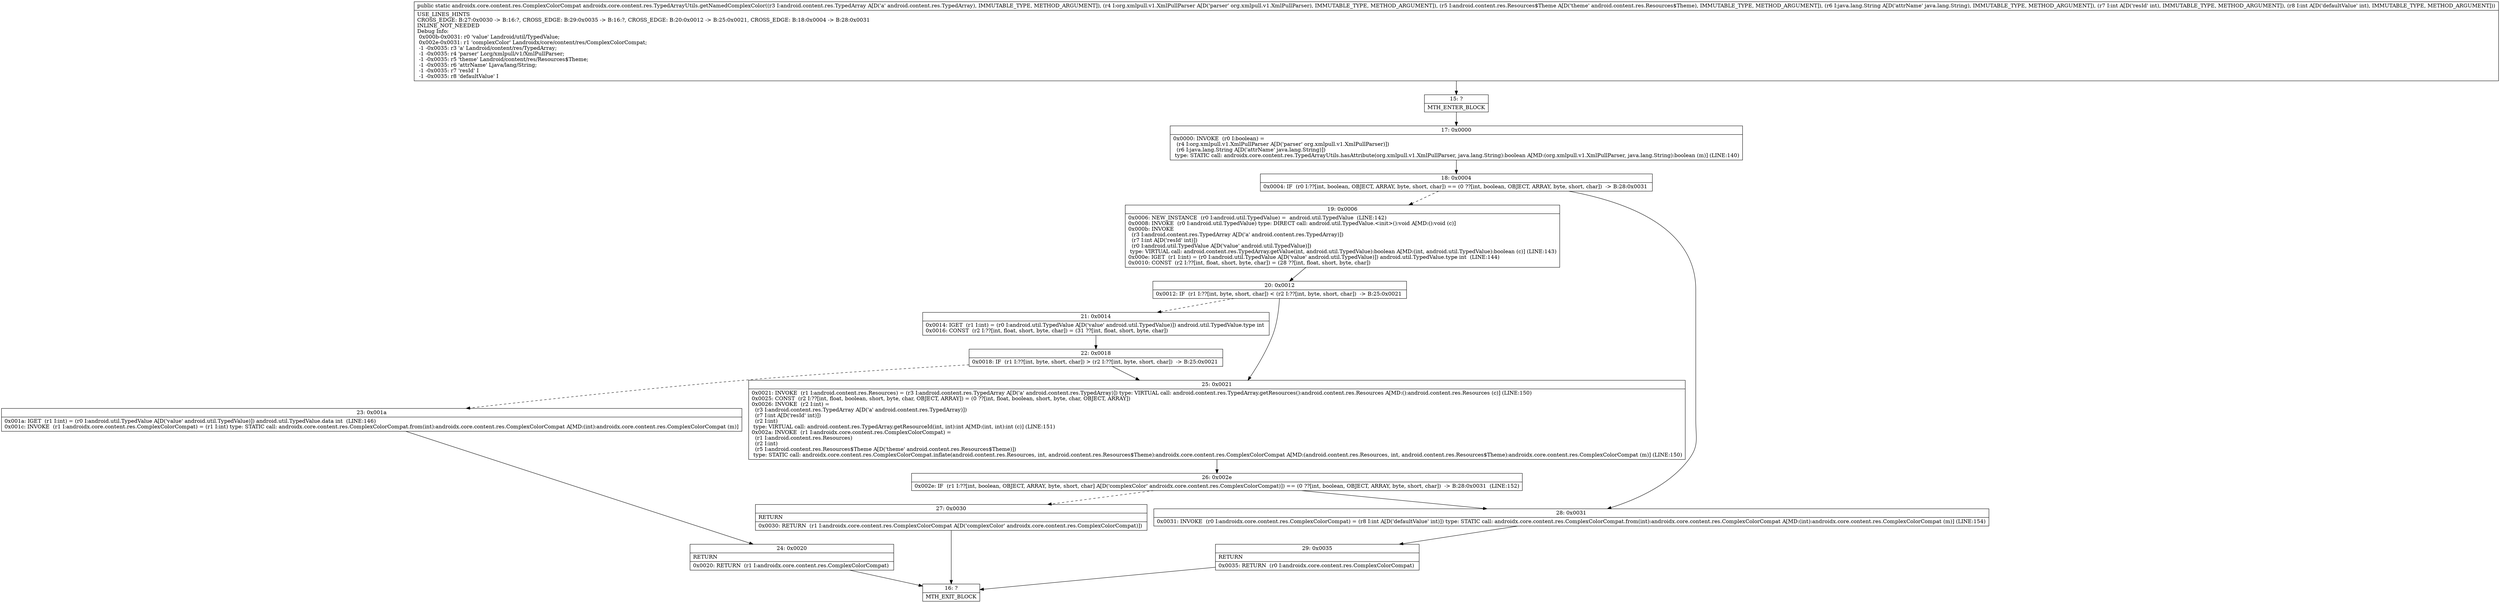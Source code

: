 digraph "CFG forandroidx.core.content.res.TypedArrayUtils.getNamedComplexColor(Landroid\/content\/res\/TypedArray;Lorg\/xmlpull\/v1\/XmlPullParser;Landroid\/content\/res\/Resources$Theme;Ljava\/lang\/String;II)Landroidx\/core\/content\/res\/ComplexColorCompat;" {
Node_15 [shape=record,label="{15\:\ ?|MTH_ENTER_BLOCK\l}"];
Node_17 [shape=record,label="{17\:\ 0x0000|0x0000: INVOKE  (r0 I:boolean) = \l  (r4 I:org.xmlpull.v1.XmlPullParser A[D('parser' org.xmlpull.v1.XmlPullParser)])\l  (r6 I:java.lang.String A[D('attrName' java.lang.String)])\l type: STATIC call: androidx.core.content.res.TypedArrayUtils.hasAttribute(org.xmlpull.v1.XmlPullParser, java.lang.String):boolean A[MD:(org.xmlpull.v1.XmlPullParser, java.lang.String):boolean (m)] (LINE:140)\l}"];
Node_18 [shape=record,label="{18\:\ 0x0004|0x0004: IF  (r0 I:??[int, boolean, OBJECT, ARRAY, byte, short, char]) == (0 ??[int, boolean, OBJECT, ARRAY, byte, short, char])  \-\> B:28:0x0031 \l}"];
Node_19 [shape=record,label="{19\:\ 0x0006|0x0006: NEW_INSTANCE  (r0 I:android.util.TypedValue) =  android.util.TypedValue  (LINE:142)\l0x0008: INVOKE  (r0 I:android.util.TypedValue) type: DIRECT call: android.util.TypedValue.\<init\>():void A[MD:():void (c)]\l0x000b: INVOKE  \l  (r3 I:android.content.res.TypedArray A[D('a' android.content.res.TypedArray)])\l  (r7 I:int A[D('resId' int)])\l  (r0 I:android.util.TypedValue A[D('value' android.util.TypedValue)])\l type: VIRTUAL call: android.content.res.TypedArray.getValue(int, android.util.TypedValue):boolean A[MD:(int, android.util.TypedValue):boolean (c)] (LINE:143)\l0x000e: IGET  (r1 I:int) = (r0 I:android.util.TypedValue A[D('value' android.util.TypedValue)]) android.util.TypedValue.type int  (LINE:144)\l0x0010: CONST  (r2 I:??[int, float, short, byte, char]) = (28 ??[int, float, short, byte, char]) \l}"];
Node_20 [shape=record,label="{20\:\ 0x0012|0x0012: IF  (r1 I:??[int, byte, short, char]) \< (r2 I:??[int, byte, short, char])  \-\> B:25:0x0021 \l}"];
Node_21 [shape=record,label="{21\:\ 0x0014|0x0014: IGET  (r1 I:int) = (r0 I:android.util.TypedValue A[D('value' android.util.TypedValue)]) android.util.TypedValue.type int \l0x0016: CONST  (r2 I:??[int, float, short, byte, char]) = (31 ??[int, float, short, byte, char]) \l}"];
Node_22 [shape=record,label="{22\:\ 0x0018|0x0018: IF  (r1 I:??[int, byte, short, char]) \> (r2 I:??[int, byte, short, char])  \-\> B:25:0x0021 \l}"];
Node_23 [shape=record,label="{23\:\ 0x001a|0x001a: IGET  (r1 I:int) = (r0 I:android.util.TypedValue A[D('value' android.util.TypedValue)]) android.util.TypedValue.data int  (LINE:146)\l0x001c: INVOKE  (r1 I:androidx.core.content.res.ComplexColorCompat) = (r1 I:int) type: STATIC call: androidx.core.content.res.ComplexColorCompat.from(int):androidx.core.content.res.ComplexColorCompat A[MD:(int):androidx.core.content.res.ComplexColorCompat (m)]\l}"];
Node_24 [shape=record,label="{24\:\ 0x0020|RETURN\l|0x0020: RETURN  (r1 I:androidx.core.content.res.ComplexColorCompat) \l}"];
Node_16 [shape=record,label="{16\:\ ?|MTH_EXIT_BLOCK\l}"];
Node_25 [shape=record,label="{25\:\ 0x0021|0x0021: INVOKE  (r1 I:android.content.res.Resources) = (r3 I:android.content.res.TypedArray A[D('a' android.content.res.TypedArray)]) type: VIRTUAL call: android.content.res.TypedArray.getResources():android.content.res.Resources A[MD:():android.content.res.Resources (c)] (LINE:150)\l0x0025: CONST  (r2 I:??[int, float, boolean, short, byte, char, OBJECT, ARRAY]) = (0 ??[int, float, boolean, short, byte, char, OBJECT, ARRAY]) \l0x0026: INVOKE  (r2 I:int) = \l  (r3 I:android.content.res.TypedArray A[D('a' android.content.res.TypedArray)])\l  (r7 I:int A[D('resId' int)])\l  (r2 I:int)\l type: VIRTUAL call: android.content.res.TypedArray.getResourceId(int, int):int A[MD:(int, int):int (c)] (LINE:151)\l0x002a: INVOKE  (r1 I:androidx.core.content.res.ComplexColorCompat) = \l  (r1 I:android.content.res.Resources)\l  (r2 I:int)\l  (r5 I:android.content.res.Resources$Theme A[D('theme' android.content.res.Resources$Theme)])\l type: STATIC call: androidx.core.content.res.ComplexColorCompat.inflate(android.content.res.Resources, int, android.content.res.Resources$Theme):androidx.core.content.res.ComplexColorCompat A[MD:(android.content.res.Resources, int, android.content.res.Resources$Theme):androidx.core.content.res.ComplexColorCompat (m)] (LINE:150)\l}"];
Node_26 [shape=record,label="{26\:\ 0x002e|0x002e: IF  (r1 I:??[int, boolean, OBJECT, ARRAY, byte, short, char] A[D('complexColor' androidx.core.content.res.ComplexColorCompat)]) == (0 ??[int, boolean, OBJECT, ARRAY, byte, short, char])  \-\> B:28:0x0031  (LINE:152)\l}"];
Node_27 [shape=record,label="{27\:\ 0x0030|RETURN\l|0x0030: RETURN  (r1 I:androidx.core.content.res.ComplexColorCompat A[D('complexColor' androidx.core.content.res.ComplexColorCompat)]) \l}"];
Node_28 [shape=record,label="{28\:\ 0x0031|0x0031: INVOKE  (r0 I:androidx.core.content.res.ComplexColorCompat) = (r8 I:int A[D('defaultValue' int)]) type: STATIC call: androidx.core.content.res.ComplexColorCompat.from(int):androidx.core.content.res.ComplexColorCompat A[MD:(int):androidx.core.content.res.ComplexColorCompat (m)] (LINE:154)\l}"];
Node_29 [shape=record,label="{29\:\ 0x0035|RETURN\l|0x0035: RETURN  (r0 I:androidx.core.content.res.ComplexColorCompat) \l}"];
MethodNode[shape=record,label="{public static androidx.core.content.res.ComplexColorCompat androidx.core.content.res.TypedArrayUtils.getNamedComplexColor((r3 I:android.content.res.TypedArray A[D('a' android.content.res.TypedArray), IMMUTABLE_TYPE, METHOD_ARGUMENT]), (r4 I:org.xmlpull.v1.XmlPullParser A[D('parser' org.xmlpull.v1.XmlPullParser), IMMUTABLE_TYPE, METHOD_ARGUMENT]), (r5 I:android.content.res.Resources$Theme A[D('theme' android.content.res.Resources$Theme), IMMUTABLE_TYPE, METHOD_ARGUMENT]), (r6 I:java.lang.String A[D('attrName' java.lang.String), IMMUTABLE_TYPE, METHOD_ARGUMENT]), (r7 I:int A[D('resId' int), IMMUTABLE_TYPE, METHOD_ARGUMENT]), (r8 I:int A[D('defaultValue' int), IMMUTABLE_TYPE, METHOD_ARGUMENT]))  | USE_LINES_HINTS\lCROSS_EDGE: B:27:0x0030 \-\> B:16:?, CROSS_EDGE: B:29:0x0035 \-\> B:16:?, CROSS_EDGE: B:20:0x0012 \-\> B:25:0x0021, CROSS_EDGE: B:18:0x0004 \-\> B:28:0x0031\lINLINE_NOT_NEEDED\lDebug Info:\l  0x000b\-0x0031: r0 'value' Landroid\/util\/TypedValue;\l  0x002e\-0x0031: r1 'complexColor' Landroidx\/core\/content\/res\/ComplexColorCompat;\l  \-1 \-0x0035: r3 'a' Landroid\/content\/res\/TypedArray;\l  \-1 \-0x0035: r4 'parser' Lorg\/xmlpull\/v1\/XmlPullParser;\l  \-1 \-0x0035: r5 'theme' Landroid\/content\/res\/Resources$Theme;\l  \-1 \-0x0035: r6 'attrName' Ljava\/lang\/String;\l  \-1 \-0x0035: r7 'resId' I\l  \-1 \-0x0035: r8 'defaultValue' I\l}"];
MethodNode -> Node_15;Node_15 -> Node_17;
Node_17 -> Node_18;
Node_18 -> Node_19[style=dashed];
Node_18 -> Node_28;
Node_19 -> Node_20;
Node_20 -> Node_21[style=dashed];
Node_20 -> Node_25;
Node_21 -> Node_22;
Node_22 -> Node_23[style=dashed];
Node_22 -> Node_25;
Node_23 -> Node_24;
Node_24 -> Node_16;
Node_25 -> Node_26;
Node_26 -> Node_27[style=dashed];
Node_26 -> Node_28;
Node_27 -> Node_16;
Node_28 -> Node_29;
Node_29 -> Node_16;
}

